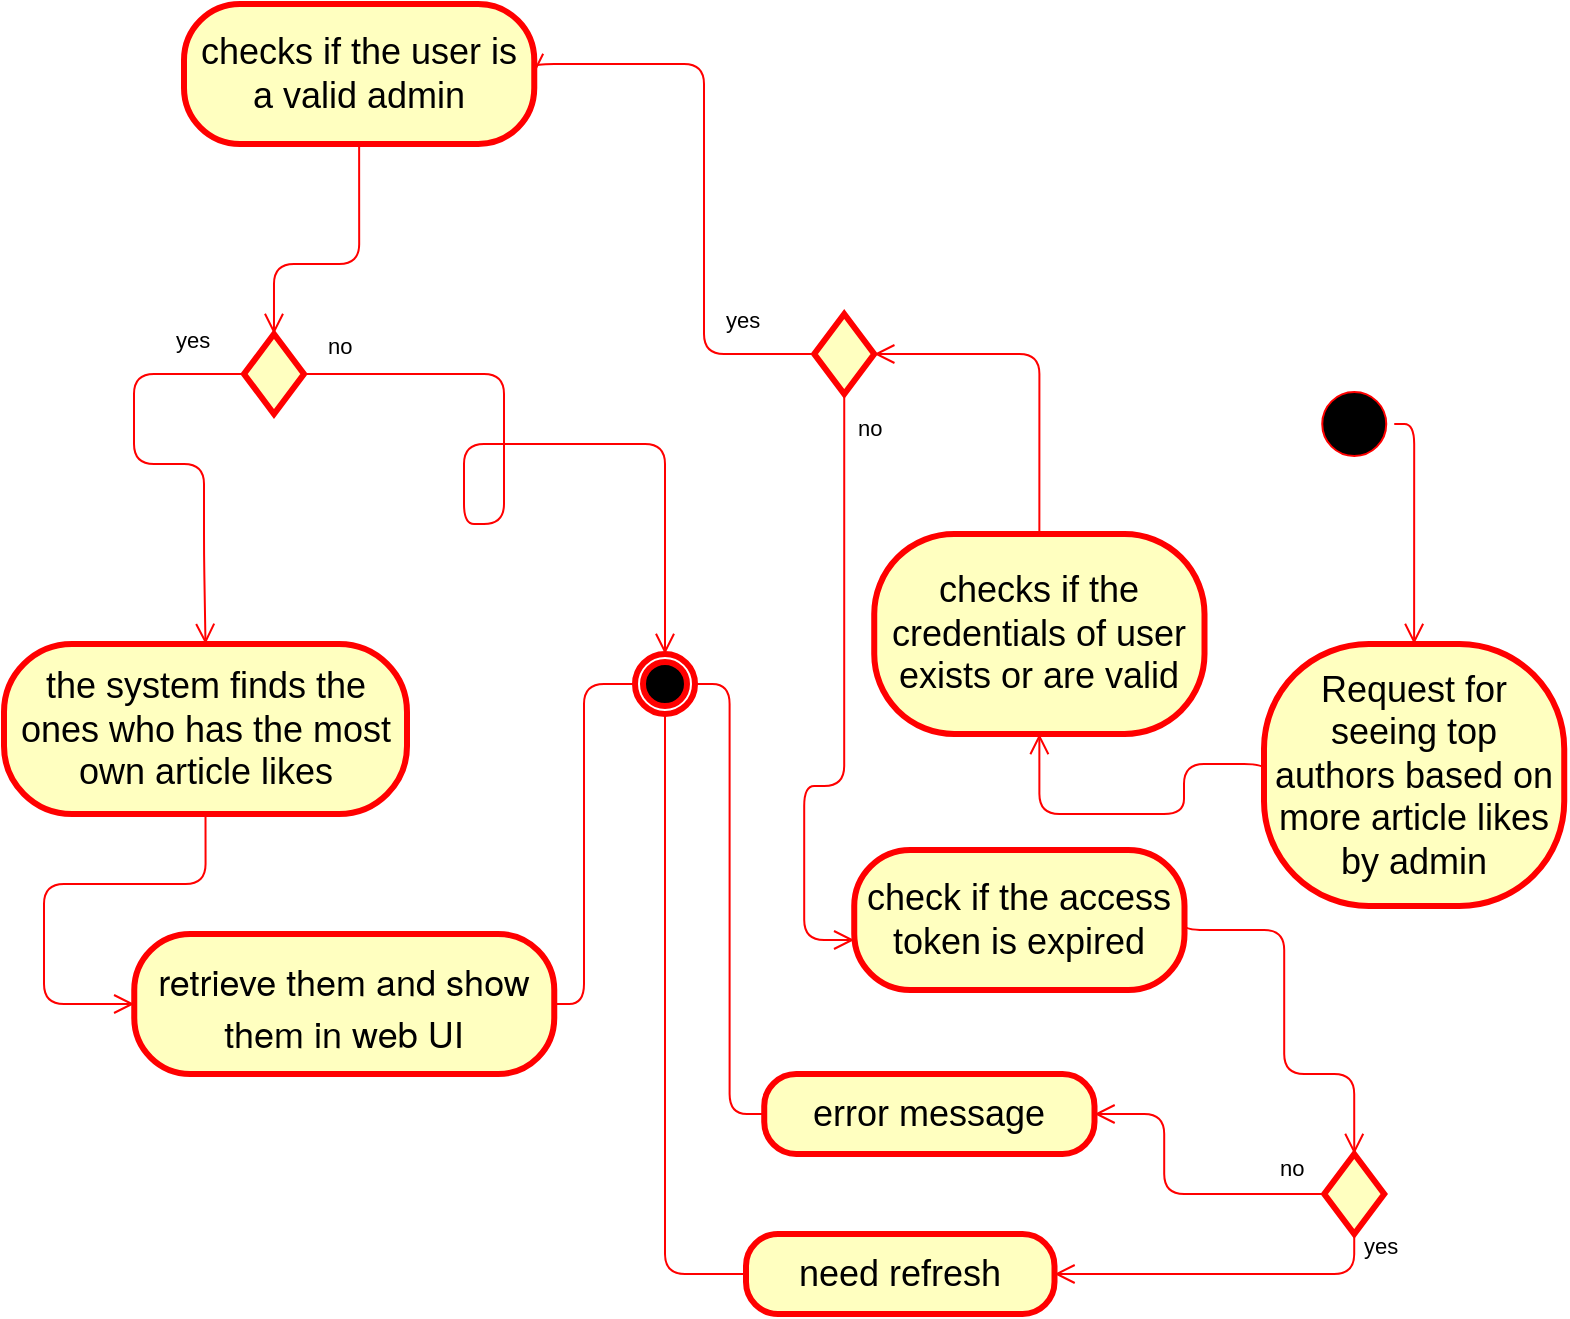 <mxfile>
    <diagram id="QxaOoPXRONH670rJoOQG" name="Page-1">
        <mxGraphModel dx="594" dy="647" grid="1" gridSize="10" guides="1" tooltips="1" connect="1" arrows="1" fold="1" page="1" pageScale="1" pageWidth="850" pageHeight="1100" math="0" shadow="0">
            <root>
                <mxCell id="0"/>
                <mxCell id="1" parent="0"/>
                <mxCell id="2" value="the system finds the ones who has the most own article likes" style="rounded=1;whiteSpace=wrap;html=1;arcSize=40;fontColor=#000000;fillColor=#ffffc0;strokeColor=#ff0000;strokeWidth=3;fontSize=18;" vertex="1" parent="1">
                    <mxGeometry x="60" y="410" width="201.5" height="85" as="geometry"/>
                </mxCell>
                <mxCell id="3" value="" style="edgeStyle=orthogonalEdgeStyle;html=1;verticalAlign=bottom;endArrow=open;endSize=8;strokeColor=#ff0000;fontSize=18;startArrow=none;exitX=0.5;exitY=1;exitDx=0;exitDy=0;entryX=0;entryY=0.5;entryDx=0;entryDy=0;" edge="1" parent="1" source="2" target="4">
                    <mxGeometry relative="1" as="geometry">
                        <mxPoint x="175" y="316" as="targetPoint"/>
                        <mxPoint x="310.5" y="248.0" as="sourcePoint"/>
                        <Array as="points">
                            <mxPoint x="161" y="530"/>
                            <mxPoint x="80" y="530"/>
                            <mxPoint x="80" y="590"/>
                        </Array>
                    </mxGeometry>
                </mxCell>
                <mxCell id="4" value="&lt;p style=&quot;margin: 0px; font-variant-numeric: normal; font-variant-east-asian: normal; font-variant-alternates: normal; font-size-adjust: none; font-kerning: auto; font-optical-sizing: auto; font-feature-settings: normal; font-variation-settings: normal; font-variant-position: normal; font-stretch: normal; line-height: normal; font-family: &amp;quot;Helvetica Neue&amp;quot;;&quot; class=&quot;p1&quot;&gt;retrieve them and show them in web UI&lt;/p&gt;" style="rounded=1;whiteSpace=wrap;html=1;arcSize=40;fontColor=#000000;fillColor=#ffffc0;strokeColor=#ff0000;strokeWidth=3;fontFamily=Helvetica;fontSize=18;align=center;" vertex="1" parent="1">
                    <mxGeometry x="125.13" y="555" width="210" height="70" as="geometry"/>
                </mxCell>
                <mxCell id="5" value="" style="ellipse;html=1;shape=endState;fillColor=#000000;strokeColor=#ff0000;strokeWidth=3;fontFamily=Helvetica;fontSize=8;fontColor=#FFFFFF;" vertex="1" parent="1">
                    <mxGeometry x="375.5" y="415" width="30" height="30" as="geometry"/>
                </mxCell>
                <mxCell id="6" value="" style="ellipse;html=1;shape=startState;fillColor=#000000;strokeColor=#ff0000;" vertex="1" parent="1">
                    <mxGeometry x="715.12" y="280" width="40" height="40" as="geometry"/>
                </mxCell>
                <mxCell id="7" value="" style="edgeStyle=orthogonalEdgeStyle;html=1;verticalAlign=bottom;endArrow=open;endSize=8;strokeColor=#ff0000;entryX=0.5;entryY=0;entryDx=0;entryDy=0;exitX=1;exitY=0.5;exitDx=0;exitDy=0;" edge="1" parent="1" source="6" target="8">
                    <mxGeometry relative="1" as="geometry">
                        <mxPoint x="480.62" y="367" as="targetPoint"/>
                        <mxPoint x="500.62" y="285" as="sourcePoint"/>
                    </mxGeometry>
                </mxCell>
                <mxCell id="8" value="&lt;span style=&quot;font-size: 18px;&quot;&gt;Request for seeing top authors based on more article likes by admin&lt;/span&gt;" style="rounded=1;whiteSpace=wrap;html=1;arcSize=40;fontColor=#000000;fillColor=#ffffc0;strokeColor=#ff0000;strokeWidth=3;" vertex="1" parent="1">
                    <mxGeometry x="690" y="410" width="150.12" height="131" as="geometry"/>
                </mxCell>
                <mxCell id="9" value="" style="edgeStyle=orthogonalEdgeStyle;html=1;verticalAlign=bottom;endArrow=open;endSize=8;strokeColor=#ff0000;entryX=0.5;entryY=1;entryDx=0;entryDy=0;exitX=0;exitY=0.5;exitDx=0;exitDy=0;" edge="1" parent="1" source="8" target="10">
                    <mxGeometry relative="1" as="geometry">
                        <mxPoint x="319.62" y="397" as="targetPoint"/>
                        <Array as="points">
                            <mxPoint x="650" y="470"/>
                            <mxPoint x="650" y="495"/>
                            <mxPoint x="578" y="495"/>
                        </Array>
                    </mxGeometry>
                </mxCell>
                <mxCell id="10" value="checks if the credentials of user exists or are valid" style="rounded=1;whiteSpace=wrap;html=1;arcSize=40;fontColor=#000000;fillColor=#ffffc0;strokeColor=#ff0000;strokeWidth=3;fontSize=18;" vertex="1" parent="1">
                    <mxGeometry x="495.12" y="355" width="165.13" height="100" as="geometry"/>
                </mxCell>
                <mxCell id="11" value="" style="rhombus;whiteSpace=wrap;html=1;fillColor=#ffffc0;strokeColor=#ff0000;strokeWidth=3;fontSize=18;" vertex="1" parent="1">
                    <mxGeometry x="465.12" y="245" width="30" height="40" as="geometry"/>
                </mxCell>
                <mxCell id="12" value="no" style="edgeStyle=orthogonalEdgeStyle;html=1;align=left;verticalAlign=bottom;endArrow=open;endSize=8;strokeColor=#ff0000;exitX=0.5;exitY=1;exitDx=0;exitDy=0;labelBackgroundColor=none;entryX=0;entryY=0.5;entryDx=0;entryDy=0;" edge="1" parent="1" source="11">
                    <mxGeometry x="-0.84" y="5" relative="1" as="geometry">
                        <mxPoint x="485.12" y="558" as="targetPoint"/>
                        <mxPoint x="480.12" y="295" as="sourcePoint"/>
                        <Array as="points">
                            <mxPoint x="480.12" y="481"/>
                            <mxPoint x="460.12" y="481"/>
                            <mxPoint x="460.12" y="558"/>
                        </Array>
                        <mxPoint as="offset"/>
                    </mxGeometry>
                </mxCell>
                <mxCell id="13" value="" style="edgeStyle=orthogonalEdgeStyle;html=1;verticalAlign=bottom;endArrow=open;endSize=8;strokeColor=#ff0000;entryX=1;entryY=0.5;entryDx=0;entryDy=0;exitX=0.5;exitY=0;exitDx=0;exitDy=0;" edge="1" parent="1" source="10" target="11">
                    <mxGeometry relative="1" as="geometry">
                        <mxPoint x="422.63" y="385.95" as="targetPoint"/>
                        <Array as="points">
                            <mxPoint x="578" y="265"/>
                        </Array>
                        <mxPoint x="580.12" y="373" as="sourcePoint"/>
                    </mxGeometry>
                </mxCell>
                <mxCell id="14" value="check if the access token is expired" style="rounded=1;whiteSpace=wrap;html=1;arcSize=40;fontColor=#000000;fillColor=#ffffc0;strokeColor=#ff0000;strokeWidth=3;fontSize=18;" vertex="1" parent="1">
                    <mxGeometry x="485.12" y="513" width="165.13" height="70" as="geometry"/>
                </mxCell>
                <mxCell id="15" value="" style="rhombus;whiteSpace=wrap;html=1;fillColor=#ffffc0;strokeColor=#ff0000;strokeWidth=3;fontSize=18;" vertex="1" parent="1">
                    <mxGeometry x="720.12" y="665.0" width="30" height="40" as="geometry"/>
                </mxCell>
                <mxCell id="16" value="yes" style="edgeStyle=orthogonalEdgeStyle;html=1;align=left;verticalAlign=bottom;endArrow=open;endSize=8;strokeColor=#ff0000;exitX=0.5;exitY=1;exitDx=0;exitDy=0;labelBackgroundColor=none;entryX=1;entryY=0.5;entryDx=0;entryDy=0;" edge="1" parent="1" source="15" target="20">
                    <mxGeometry x="-0.83" y="3" relative="1" as="geometry">
                        <mxPoint x="807.25" y="822.93" as="targetPoint"/>
                        <mxPoint x="994" y="912.55" as="sourcePoint"/>
                        <Array as="points">
                            <mxPoint x="735.12" y="725"/>
                        </Array>
                        <mxPoint as="offset"/>
                    </mxGeometry>
                </mxCell>
                <mxCell id="17" value="no" style="edgeStyle=orthogonalEdgeStyle;html=1;align=left;verticalAlign=top;endArrow=open;endSize=8;strokeColor=#ff0000;exitX=0;exitY=0.5;exitDx=0;exitDy=0;labelBackgroundColor=none;entryX=1;entryY=0.5;entryDx=0;entryDy=0;" edge="1" parent="1" source="15" target="19">
                    <mxGeometry x="-0.689" y="-26" relative="1" as="geometry">
                        <mxPoint x="540.12" y="703" as="targetPoint"/>
                        <mxPoint x="977.12" y="948.93" as="sourcePoint"/>
                        <mxPoint as="offset"/>
                        <Array as="points">
                            <mxPoint x="640.12" y="685"/>
                            <mxPoint x="640.12" y="645"/>
                        </Array>
                    </mxGeometry>
                </mxCell>
                <mxCell id="18" value="" style="edgeStyle=orthogonalEdgeStyle;html=1;verticalAlign=bottom;endArrow=open;endSize=8;strokeColor=#ff0000;entryX=0.5;entryY=0;entryDx=0;entryDy=0;exitX=1;exitY=0.5;exitDx=0;exitDy=0;" edge="1" parent="1" source="14" target="15">
                    <mxGeometry relative="1" as="geometry">
                        <mxPoint x="744.76" y="655.88" as="targetPoint"/>
                        <Array as="points">
                            <mxPoint x="650.12" y="553"/>
                            <mxPoint x="700.12" y="553"/>
                            <mxPoint x="700.12" y="625"/>
                            <mxPoint x="735.12" y="625"/>
                        </Array>
                        <mxPoint x="724.25" y="671.93" as="sourcePoint"/>
                    </mxGeometry>
                </mxCell>
                <mxCell id="19" value="error message" style="rounded=1;whiteSpace=wrap;html=1;arcSize=40;fontColor=#000000;fillColor=#ffffc0;strokeColor=#ff0000;strokeWidth=3;fontSize=18;" vertex="1" parent="1">
                    <mxGeometry x="440.12" y="625" width="165.13" height="40" as="geometry"/>
                </mxCell>
                <mxCell id="20" value="need refresh" style="rounded=1;whiteSpace=wrap;html=1;arcSize=40;fontColor=#000000;fillColor=#ffffc0;strokeColor=#ff0000;strokeWidth=3;fontSize=18;" vertex="1" parent="1">
                    <mxGeometry x="431" y="705" width="154.25" height="40" as="geometry"/>
                </mxCell>
                <mxCell id="21" value="yes" style="edgeStyle=orthogonalEdgeStyle;html=1;align=left;verticalAlign=top;endArrow=open;endSize=8;strokeColor=#ff0000;exitX=0;exitY=0.5;exitDx=0;exitDy=0;labelBackgroundColor=none;entryX=1;entryY=0.5;entryDx=0;entryDy=0;" edge="1" parent="1" source="11" target="25">
                    <mxGeometry x="-0.681" y="-30" relative="1" as="geometry">
                        <mxPoint x="367" y="240" as="targetPoint"/>
                        <mxPoint x="470.5" y="245" as="sourcePoint"/>
                        <mxPoint as="offset"/>
                        <Array as="points">
                            <mxPoint x="410" y="265"/>
                            <mxPoint x="410" y="120"/>
                        </Array>
                    </mxGeometry>
                </mxCell>
                <mxCell id="22" value="" style="edgeStyle=orthogonalEdgeStyle;html=1;verticalAlign=bottom;endArrow=none;endSize=8;strokeColor=#ff0000;labelBackgroundColor=none;fontFamily=Helvetica;fontSize=18;fontColor=#FFFFFF;exitX=0;exitY=0.5;exitDx=0;exitDy=0;entryX=1;entryY=0.5;entryDx=0;entryDy=0;" edge="1" parent="1" source="19" target="5">
                    <mxGeometry relative="1" as="geometry">
                        <mxPoint x="422" y="465" as="targetPoint"/>
                        <mxPoint x="355.5" y="510" as="sourcePoint"/>
                    </mxGeometry>
                </mxCell>
                <mxCell id="23" value="" style="edgeStyle=orthogonalEdgeStyle;html=1;verticalAlign=bottom;endArrow=none;endSize=8;strokeColor=#ff0000;labelBackgroundColor=none;fontFamily=Helvetica;fontSize=18;fontColor=#FFFFFF;exitX=0;exitY=0.5;exitDx=0;exitDy=0;entryX=0.5;entryY=1;entryDx=0;entryDy=0;" edge="1" parent="1" source="20" target="5">
                    <mxGeometry relative="1" as="geometry">
                        <mxPoint x="345.5" y="440.5" as="targetPoint"/>
                        <mxPoint x="380.12" y="655.5" as="sourcePoint"/>
                        <Array as="points">
                            <mxPoint x="391" y="725"/>
                        </Array>
                    </mxGeometry>
                </mxCell>
                <mxCell id="24" value="" style="edgeStyle=orthogonalEdgeStyle;html=1;verticalAlign=bottom;endArrow=none;endSize=8;strokeColor=#ff0000;labelBackgroundColor=none;fontFamily=Helvetica;fontSize=18;fontColor=#FFFFFF;exitX=0;exitY=0.5;exitDx=0;exitDy=0;entryX=1;entryY=0.5;entryDx=0;entryDy=0;" edge="1" parent="1" source="5" target="4">
                    <mxGeometry relative="1" as="geometry">
                        <mxPoint x="230.03" y="510" as="targetPoint"/>
                        <mxPoint x="264.65" y="725" as="sourcePoint"/>
                        <Array as="points">
                            <mxPoint x="350" y="430"/>
                            <mxPoint x="350" y="590"/>
                        </Array>
                    </mxGeometry>
                </mxCell>
                <mxCell id="25" value="checks if the user is a valid admin" style="rounded=1;whiteSpace=wrap;html=1;arcSize=40;fontColor=#000000;fillColor=#ffffc0;strokeColor=#ff0000;strokeWidth=3;fontSize=18;" vertex="1" parent="1">
                    <mxGeometry x="150" y="90" width="175.13" height="70" as="geometry"/>
                </mxCell>
                <mxCell id="26" value="" style="rhombus;whiteSpace=wrap;html=1;fillColor=#ffffc0;strokeColor=#ff0000;strokeWidth=3;fontSize=18;" vertex="1" parent="1">
                    <mxGeometry x="179.99" y="255" width="30" height="40" as="geometry"/>
                </mxCell>
                <mxCell id="27" value="" style="edgeStyle=orthogonalEdgeStyle;html=1;verticalAlign=bottom;endArrow=open;endSize=8;strokeColor=#ff0000;entryX=0.5;entryY=0;entryDx=0;entryDy=0;exitX=0.5;exitY=1;exitDx=0;exitDy=0;" edge="1" parent="1" source="25" target="26">
                    <mxGeometry relative="1" as="geometry">
                        <mxPoint x="137.5" y="395.95" as="targetPoint"/>
                        <Array as="points">
                            <mxPoint x="238" y="220"/>
                            <mxPoint x="195" y="220"/>
                        </Array>
                        <mxPoint x="318.055" y="365" as="sourcePoint"/>
                    </mxGeometry>
                </mxCell>
                <mxCell id="28" value="yes" style="edgeStyle=orthogonalEdgeStyle;html=1;align=left;verticalAlign=top;endArrow=open;endSize=8;strokeColor=#ff0000;exitX=0;exitY=0.5;exitDx=0;exitDy=0;labelBackgroundColor=none;entryX=0.5;entryY=0;entryDx=0;entryDy=0;" edge="1" parent="1" source="26" target="2">
                    <mxGeometry x="-0.681" y="-30" relative="1" as="geometry">
                        <mxPoint x="290" y="370" as="targetPoint"/>
                        <mxPoint x="185.37" y="255" as="sourcePoint"/>
                        <mxPoint as="offset"/>
                        <Array as="points">
                            <mxPoint x="125" y="275"/>
                            <mxPoint x="125" y="320"/>
                            <mxPoint x="160" y="320"/>
                            <mxPoint x="160" y="365"/>
                        </Array>
                    </mxGeometry>
                </mxCell>
                <mxCell id="29" value="no" style="edgeStyle=orthogonalEdgeStyle;html=1;align=left;verticalAlign=bottom;endArrow=open;endSize=8;strokeColor=#ff0000;exitX=1;exitY=0.5;exitDx=0;exitDy=0;labelBackgroundColor=none;entryX=0.5;entryY=0;entryDx=0;entryDy=0;" edge="1" parent="1" source="26" target="5">
                    <mxGeometry x="-0.955" y="5" relative="1" as="geometry">
                        <mxPoint x="314.96" y="513" as="targetPoint"/>
                        <mxPoint x="309.96" y="240" as="sourcePoint"/>
                        <Array as="points">
                            <mxPoint x="310" y="275"/>
                            <mxPoint x="310" y="350"/>
                            <mxPoint x="290" y="350"/>
                            <mxPoint x="290" y="310"/>
                            <mxPoint x="390" y="310"/>
                        </Array>
                        <mxPoint as="offset"/>
                    </mxGeometry>
                </mxCell>
            </root>
        </mxGraphModel>
    </diagram>
</mxfile>